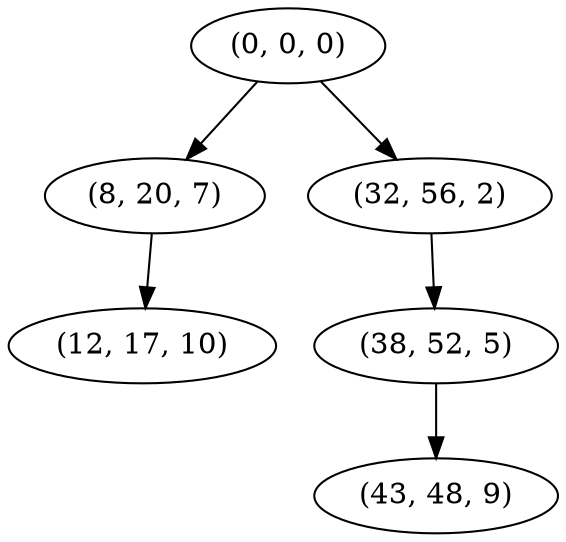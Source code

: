digraph tree {
    "(0, 0, 0)";
    "(8, 20, 7)";
    "(12, 17, 10)";
    "(32, 56, 2)";
    "(38, 52, 5)";
    "(43, 48, 9)";
    "(0, 0, 0)" -> "(8, 20, 7)";
    "(0, 0, 0)" -> "(32, 56, 2)";
    "(8, 20, 7)" -> "(12, 17, 10)";
    "(32, 56, 2)" -> "(38, 52, 5)";
    "(38, 52, 5)" -> "(43, 48, 9)";
}
